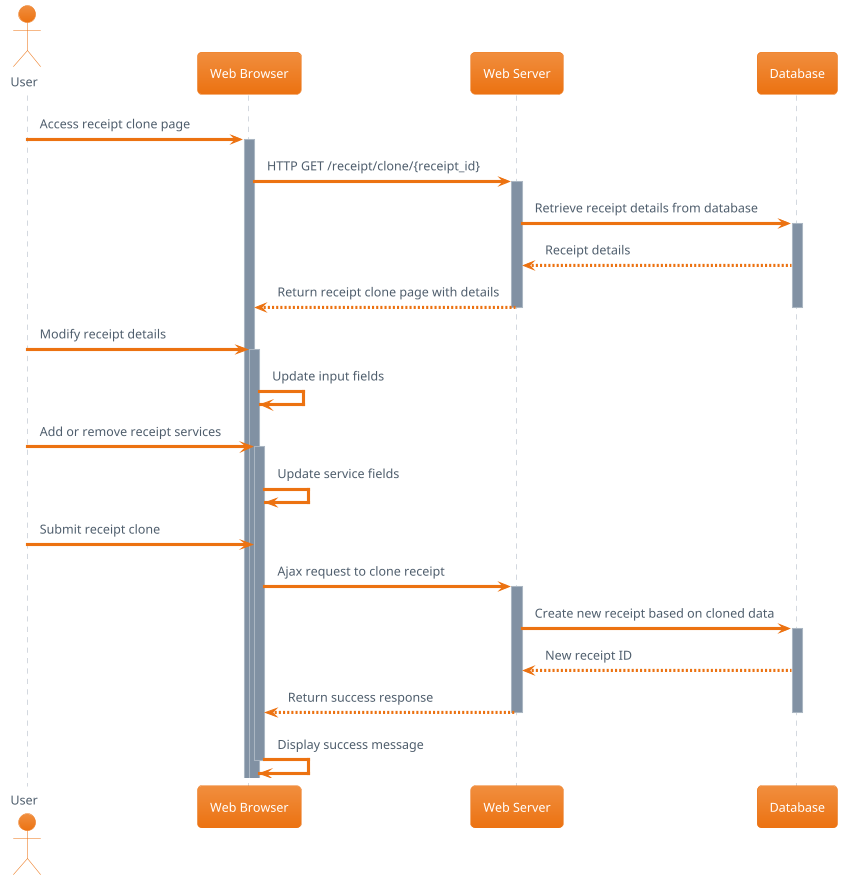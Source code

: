 @startuml
!theme aws-orange
actor User
participant "Web Browser" as Browser
participant "Web Server" as Server
participant "Database" as DB

User -> Browser: Access receipt clone page
activate Browser
Browser -> Server: HTTP GET /receipt/clone/{receipt_id}
activate Server
Server -> DB: Retrieve receipt details from database
activate DB
DB --> Server: Receipt details
Server --> Browser: Return receipt clone page with details
deactivate DB
deactivate Server
User -> Browser: Modify receipt details
activate Browser
Browser -> Browser: Update input fields
User -> Browser: Add or remove receipt services
activate Browser
Browser -> Browser: Update service fields
User -> Browser: Submit receipt clone
Browser -> Server: Ajax request to clone receipt
activate Server
Server -> DB: Create new receipt based on cloned data
activate DB
DB --> Server: New receipt ID
Server --> Browser: Return success response
deactivate DB
deactivate Server
Browser -> Browser: Display success message
deactivate Browser
@enduml
